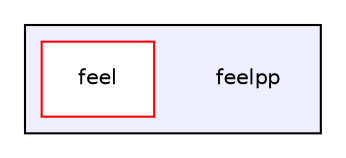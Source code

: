 digraph "/home/runner/work/feelpp/feelpp/feelpp" {
  compound=true
  node [ fontsize="10", fontname="Helvetica"];
  edge [ labelfontsize="10", labelfontname="Helvetica"];
  subgraph clusterdir_58d06d4a5699d8c5c3ef959b17fcd092 {
    graph [ bgcolor="#eeeeff", pencolor="black", label="" URL="dir_58d06d4a5699d8c5c3ef959b17fcd092.html"];
    dir_58d06d4a5699d8c5c3ef959b17fcd092 [shape=plaintext label="feelpp"];
    dir_a4c121e06ebcc119b041a36581d5d48a [shape=box label="feel" color="red" fillcolor="white" style="filled" URL="dir_a4c121e06ebcc119b041a36581d5d48a.html"];
  }
}
